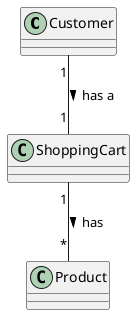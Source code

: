 @startuml
'https://plantuml.com/sequence-diagram

class Customer


class ShoppingCart

class Product

Customer"1" --"1" ShoppingCart :> has a
ShoppingCart"1" --"*" Product :> has
@enduml